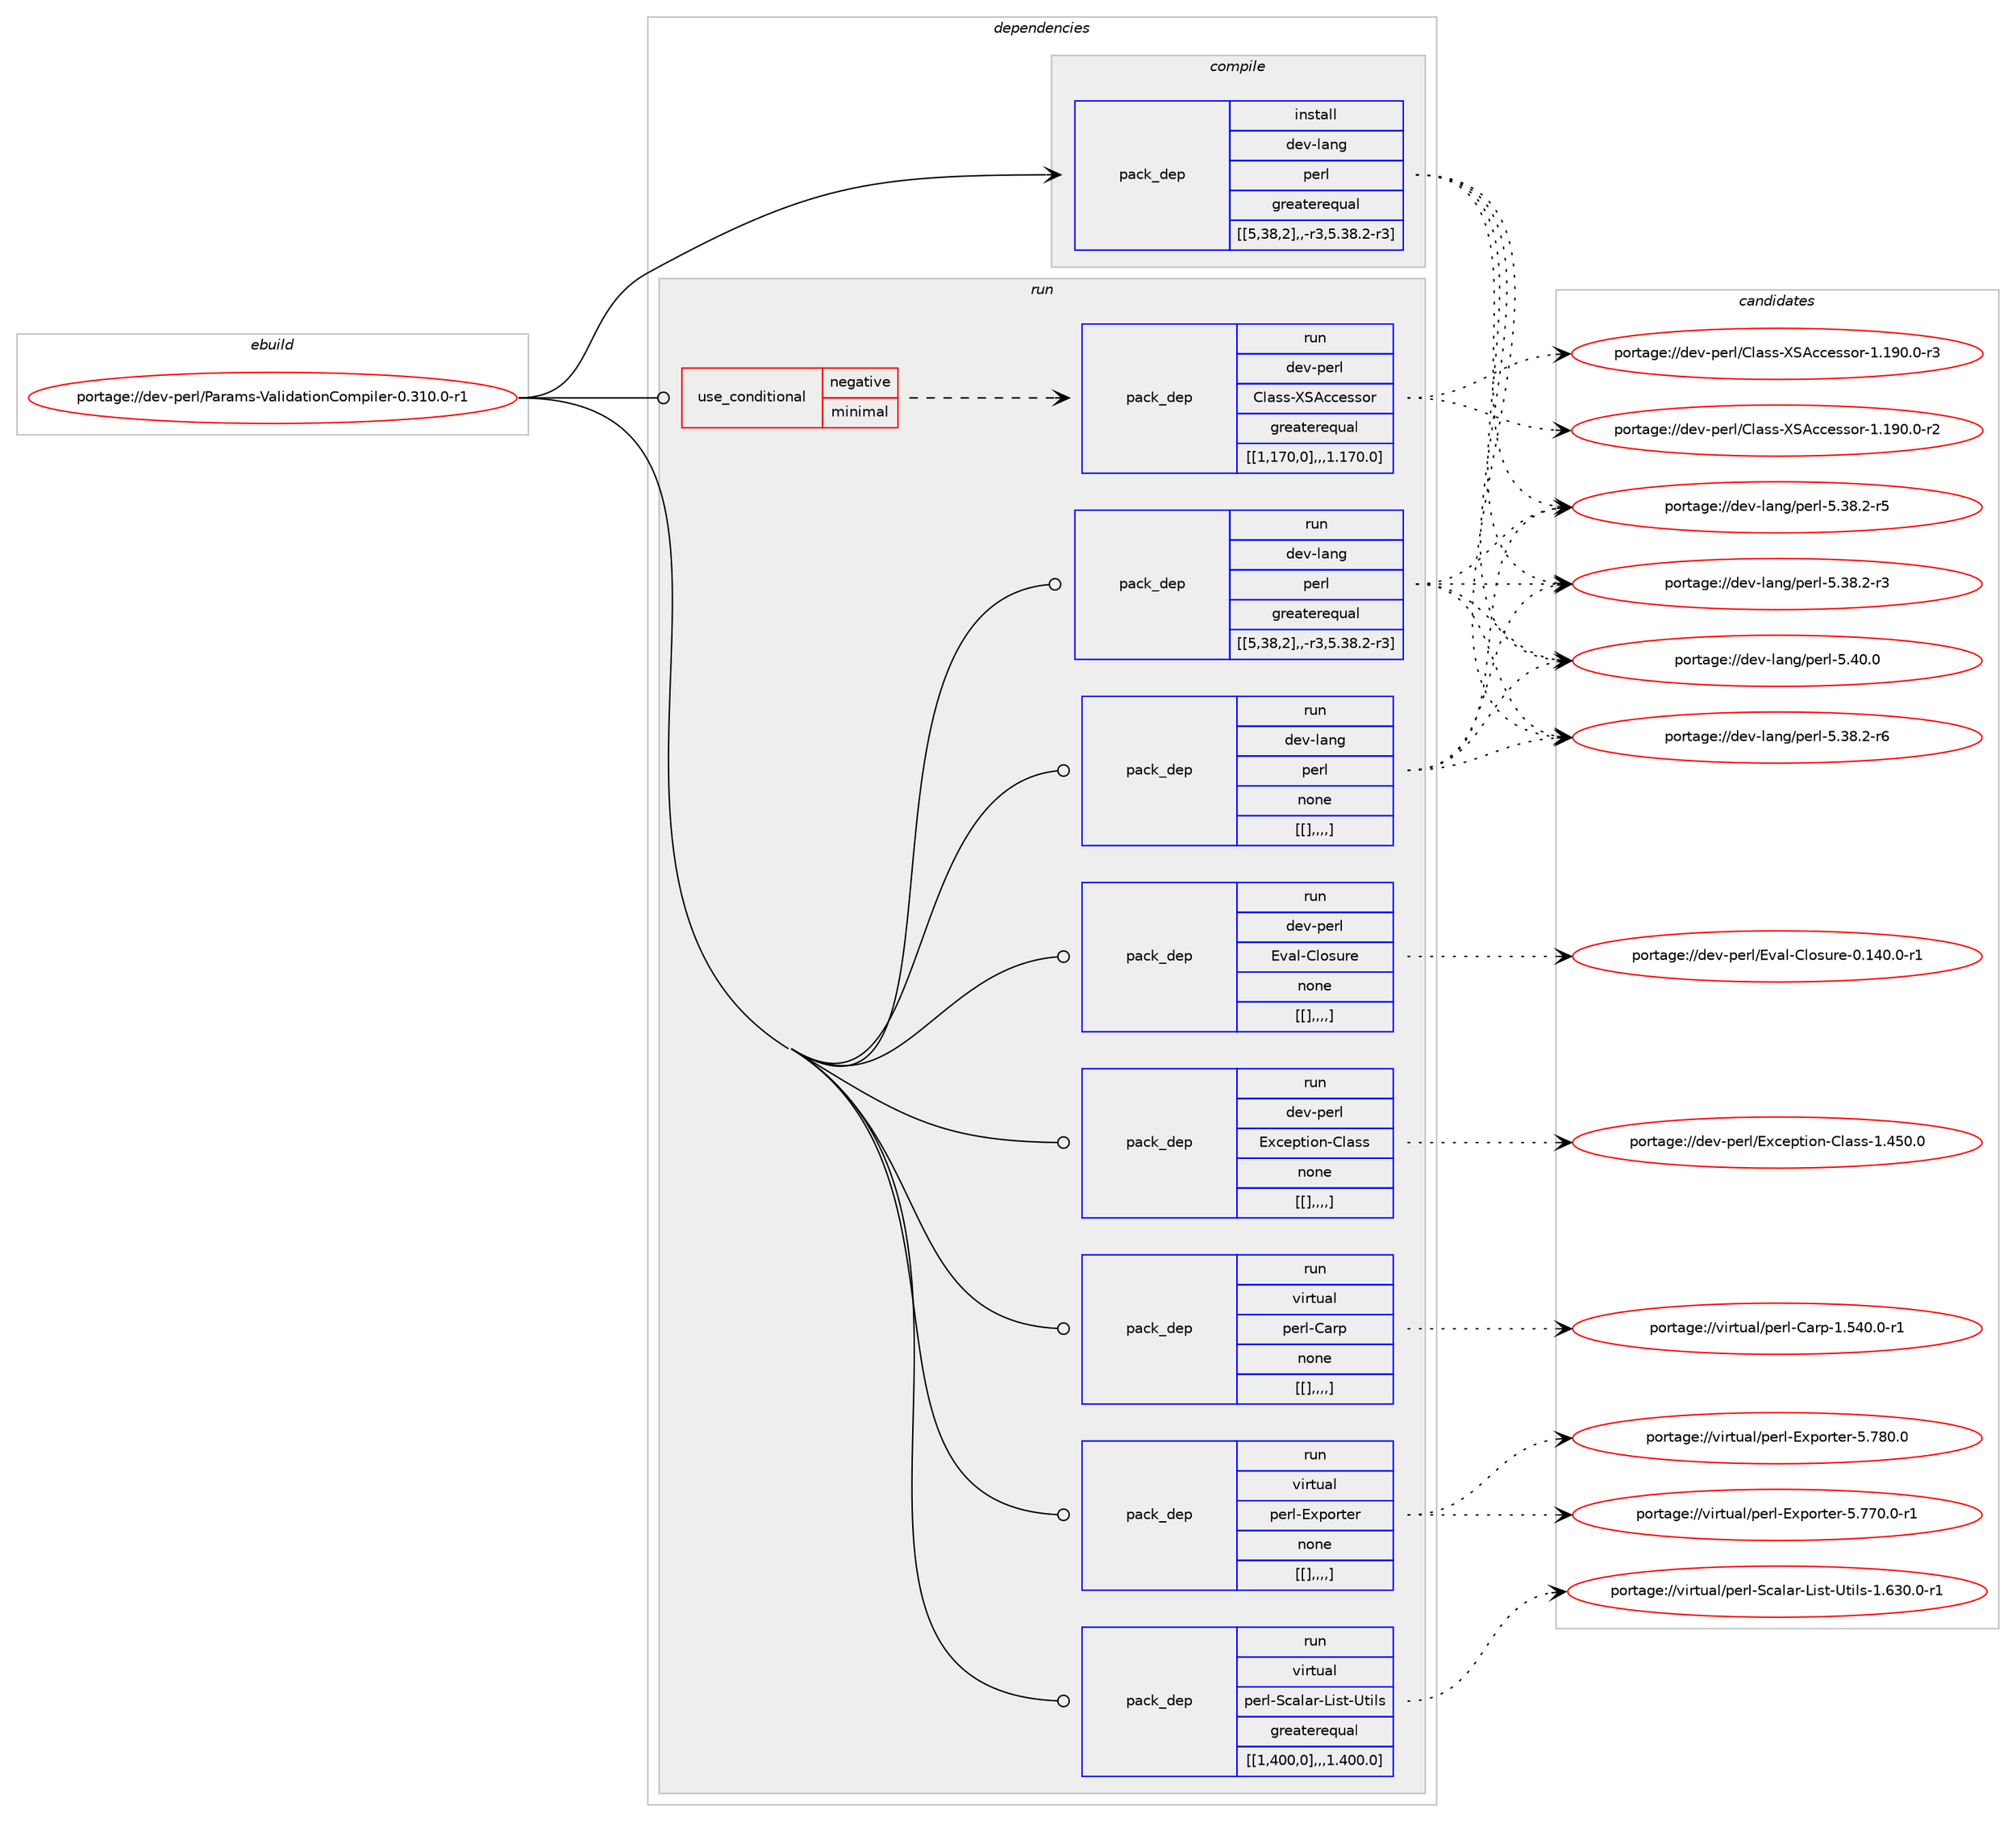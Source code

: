 digraph prolog {

# *************
# Graph options
# *************

newrank=true;
concentrate=true;
compound=true;
graph [rankdir=LR,fontname=Helvetica,fontsize=10,ranksep=1.5];#, ranksep=2.5, nodesep=0.2];
edge  [arrowhead=vee];
node  [fontname=Helvetica,fontsize=10];

# **********
# The ebuild
# **********

subgraph cluster_leftcol {
color=gray;
label=<<i>ebuild</i>>;
id [label="portage://dev-perl/Params-ValidationCompiler-0.310.0-r1", color=red, width=4, href="../dev-perl/Params-ValidationCompiler-0.310.0-r1.svg"];
}

# ****************
# The dependencies
# ****************

subgraph cluster_midcol {
color=gray;
label=<<i>dependencies</i>>;
subgraph cluster_compile {
fillcolor="#eeeeee";
style=filled;
label=<<i>compile</i>>;
subgraph pack104562 {
dependency136329 [label=<<TABLE BORDER="0" CELLBORDER="1" CELLSPACING="0" CELLPADDING="4" WIDTH="220"><TR><TD ROWSPAN="6" CELLPADDING="30">pack_dep</TD></TR><TR><TD WIDTH="110">install</TD></TR><TR><TD>dev-lang</TD></TR><TR><TD>perl</TD></TR><TR><TD>greaterequal</TD></TR><TR><TD>[[5,38,2],,-r3,5.38.2-r3]</TD></TR></TABLE>>, shape=none, color=blue];
}
id:e -> dependency136329:w [weight=20,style="solid",arrowhead="vee"];
}
subgraph cluster_compileandrun {
fillcolor="#eeeeee";
style=filled;
label=<<i>compile and run</i>>;
}
subgraph cluster_run {
fillcolor="#eeeeee";
style=filled;
label=<<i>run</i>>;
subgraph cond30563 {
dependency136330 [label=<<TABLE BORDER="0" CELLBORDER="1" CELLSPACING="0" CELLPADDING="4"><TR><TD ROWSPAN="3" CELLPADDING="10">use_conditional</TD></TR><TR><TD>negative</TD></TR><TR><TD>minimal</TD></TR></TABLE>>, shape=none, color=red];
subgraph pack104563 {
dependency136331 [label=<<TABLE BORDER="0" CELLBORDER="1" CELLSPACING="0" CELLPADDING="4" WIDTH="220"><TR><TD ROWSPAN="6" CELLPADDING="30">pack_dep</TD></TR><TR><TD WIDTH="110">run</TD></TR><TR><TD>dev-perl</TD></TR><TR><TD>Class-XSAccessor</TD></TR><TR><TD>greaterequal</TD></TR><TR><TD>[[1,170,0],,,1.170.0]</TD></TR></TABLE>>, shape=none, color=blue];
}
dependency136330:e -> dependency136331:w [weight=20,style="dashed",arrowhead="vee"];
}
id:e -> dependency136330:w [weight=20,style="solid",arrowhead="odot"];
subgraph pack104564 {
dependency136332 [label=<<TABLE BORDER="0" CELLBORDER="1" CELLSPACING="0" CELLPADDING="4" WIDTH="220"><TR><TD ROWSPAN="6" CELLPADDING="30">pack_dep</TD></TR><TR><TD WIDTH="110">run</TD></TR><TR><TD>dev-lang</TD></TR><TR><TD>perl</TD></TR><TR><TD>greaterequal</TD></TR><TR><TD>[[5,38,2],,-r3,5.38.2-r3]</TD></TR></TABLE>>, shape=none, color=blue];
}
id:e -> dependency136332:w [weight=20,style="solid",arrowhead="odot"];
subgraph pack104565 {
dependency136333 [label=<<TABLE BORDER="0" CELLBORDER="1" CELLSPACING="0" CELLPADDING="4" WIDTH="220"><TR><TD ROWSPAN="6" CELLPADDING="30">pack_dep</TD></TR><TR><TD WIDTH="110">run</TD></TR><TR><TD>dev-lang</TD></TR><TR><TD>perl</TD></TR><TR><TD>none</TD></TR><TR><TD>[[],,,,]</TD></TR></TABLE>>, shape=none, color=blue];
}
id:e -> dependency136333:w [weight=20,style="solid",arrowhead="odot"];
subgraph pack104566 {
dependency136334 [label=<<TABLE BORDER="0" CELLBORDER="1" CELLSPACING="0" CELLPADDING="4" WIDTH="220"><TR><TD ROWSPAN="6" CELLPADDING="30">pack_dep</TD></TR><TR><TD WIDTH="110">run</TD></TR><TR><TD>dev-perl</TD></TR><TR><TD>Eval-Closure</TD></TR><TR><TD>none</TD></TR><TR><TD>[[],,,,]</TD></TR></TABLE>>, shape=none, color=blue];
}
id:e -> dependency136334:w [weight=20,style="solid",arrowhead="odot"];
subgraph pack104567 {
dependency136335 [label=<<TABLE BORDER="0" CELLBORDER="1" CELLSPACING="0" CELLPADDING="4" WIDTH="220"><TR><TD ROWSPAN="6" CELLPADDING="30">pack_dep</TD></TR><TR><TD WIDTH="110">run</TD></TR><TR><TD>dev-perl</TD></TR><TR><TD>Exception-Class</TD></TR><TR><TD>none</TD></TR><TR><TD>[[],,,,]</TD></TR></TABLE>>, shape=none, color=blue];
}
id:e -> dependency136335:w [weight=20,style="solid",arrowhead="odot"];
subgraph pack104568 {
dependency136336 [label=<<TABLE BORDER="0" CELLBORDER="1" CELLSPACING="0" CELLPADDING="4" WIDTH="220"><TR><TD ROWSPAN="6" CELLPADDING="30">pack_dep</TD></TR><TR><TD WIDTH="110">run</TD></TR><TR><TD>virtual</TD></TR><TR><TD>perl-Carp</TD></TR><TR><TD>none</TD></TR><TR><TD>[[],,,,]</TD></TR></TABLE>>, shape=none, color=blue];
}
id:e -> dependency136336:w [weight=20,style="solid",arrowhead="odot"];
subgraph pack104569 {
dependency136337 [label=<<TABLE BORDER="0" CELLBORDER="1" CELLSPACING="0" CELLPADDING="4" WIDTH="220"><TR><TD ROWSPAN="6" CELLPADDING="30">pack_dep</TD></TR><TR><TD WIDTH="110">run</TD></TR><TR><TD>virtual</TD></TR><TR><TD>perl-Exporter</TD></TR><TR><TD>none</TD></TR><TR><TD>[[],,,,]</TD></TR></TABLE>>, shape=none, color=blue];
}
id:e -> dependency136337:w [weight=20,style="solid",arrowhead="odot"];
subgraph pack104570 {
dependency136338 [label=<<TABLE BORDER="0" CELLBORDER="1" CELLSPACING="0" CELLPADDING="4" WIDTH="220"><TR><TD ROWSPAN="6" CELLPADDING="30">pack_dep</TD></TR><TR><TD WIDTH="110">run</TD></TR><TR><TD>virtual</TD></TR><TR><TD>perl-Scalar-List-Utils</TD></TR><TR><TD>greaterequal</TD></TR><TR><TD>[[1,400,0],,,1.400.0]</TD></TR></TABLE>>, shape=none, color=blue];
}
id:e -> dependency136338:w [weight=20,style="solid",arrowhead="odot"];
}
}

# **************
# The candidates
# **************

subgraph cluster_choices {
rank=same;
color=gray;
label=<<i>candidates</i>>;

subgraph choice104562 {
color=black;
nodesep=1;
choice10010111845108971101034711210111410845534652484648 [label="portage://dev-lang/perl-5.40.0", color=red, width=4,href="../dev-lang/perl-5.40.0.svg"];
choice100101118451089711010347112101114108455346515646504511454 [label="portage://dev-lang/perl-5.38.2-r6", color=red, width=4,href="../dev-lang/perl-5.38.2-r6.svg"];
choice100101118451089711010347112101114108455346515646504511453 [label="portage://dev-lang/perl-5.38.2-r5", color=red, width=4,href="../dev-lang/perl-5.38.2-r5.svg"];
choice100101118451089711010347112101114108455346515646504511451 [label="portage://dev-lang/perl-5.38.2-r3", color=red, width=4,href="../dev-lang/perl-5.38.2-r3.svg"];
dependency136329:e -> choice10010111845108971101034711210111410845534652484648:w [style=dotted,weight="100"];
dependency136329:e -> choice100101118451089711010347112101114108455346515646504511454:w [style=dotted,weight="100"];
dependency136329:e -> choice100101118451089711010347112101114108455346515646504511453:w [style=dotted,weight="100"];
dependency136329:e -> choice100101118451089711010347112101114108455346515646504511451:w [style=dotted,weight="100"];
}
subgraph choice104563 {
color=black;
nodesep=1;
choice1001011184511210111410847671089711511545888365999910111511511111445494649574846484511451 [label="portage://dev-perl/Class-XSAccessor-1.190.0-r3", color=red, width=4,href="../dev-perl/Class-XSAccessor-1.190.0-r3.svg"];
choice1001011184511210111410847671089711511545888365999910111511511111445494649574846484511450 [label="portage://dev-perl/Class-XSAccessor-1.190.0-r2", color=red, width=4,href="../dev-perl/Class-XSAccessor-1.190.0-r2.svg"];
dependency136331:e -> choice1001011184511210111410847671089711511545888365999910111511511111445494649574846484511451:w [style=dotted,weight="100"];
dependency136331:e -> choice1001011184511210111410847671089711511545888365999910111511511111445494649574846484511450:w [style=dotted,weight="100"];
}
subgraph choice104564 {
color=black;
nodesep=1;
choice10010111845108971101034711210111410845534652484648 [label="portage://dev-lang/perl-5.40.0", color=red, width=4,href="../dev-lang/perl-5.40.0.svg"];
choice100101118451089711010347112101114108455346515646504511454 [label="portage://dev-lang/perl-5.38.2-r6", color=red, width=4,href="../dev-lang/perl-5.38.2-r6.svg"];
choice100101118451089711010347112101114108455346515646504511453 [label="portage://dev-lang/perl-5.38.2-r5", color=red, width=4,href="../dev-lang/perl-5.38.2-r5.svg"];
choice100101118451089711010347112101114108455346515646504511451 [label="portage://dev-lang/perl-5.38.2-r3", color=red, width=4,href="../dev-lang/perl-5.38.2-r3.svg"];
dependency136332:e -> choice10010111845108971101034711210111410845534652484648:w [style=dotted,weight="100"];
dependency136332:e -> choice100101118451089711010347112101114108455346515646504511454:w [style=dotted,weight="100"];
dependency136332:e -> choice100101118451089711010347112101114108455346515646504511453:w [style=dotted,weight="100"];
dependency136332:e -> choice100101118451089711010347112101114108455346515646504511451:w [style=dotted,weight="100"];
}
subgraph choice104565 {
color=black;
nodesep=1;
choice10010111845108971101034711210111410845534652484648 [label="portage://dev-lang/perl-5.40.0", color=red, width=4,href="../dev-lang/perl-5.40.0.svg"];
choice100101118451089711010347112101114108455346515646504511454 [label="portage://dev-lang/perl-5.38.2-r6", color=red, width=4,href="../dev-lang/perl-5.38.2-r6.svg"];
choice100101118451089711010347112101114108455346515646504511453 [label="portage://dev-lang/perl-5.38.2-r5", color=red, width=4,href="../dev-lang/perl-5.38.2-r5.svg"];
choice100101118451089711010347112101114108455346515646504511451 [label="portage://dev-lang/perl-5.38.2-r3", color=red, width=4,href="../dev-lang/perl-5.38.2-r3.svg"];
dependency136333:e -> choice10010111845108971101034711210111410845534652484648:w [style=dotted,weight="100"];
dependency136333:e -> choice100101118451089711010347112101114108455346515646504511454:w [style=dotted,weight="100"];
dependency136333:e -> choice100101118451089711010347112101114108455346515646504511453:w [style=dotted,weight="100"];
dependency136333:e -> choice100101118451089711010347112101114108455346515646504511451:w [style=dotted,weight="100"];
}
subgraph choice104566 {
color=black;
nodesep=1;
choice10010111845112101114108476911897108456710811111511711410145484649524846484511449 [label="portage://dev-perl/Eval-Closure-0.140.0-r1", color=red, width=4,href="../dev-perl/Eval-Closure-0.140.0-r1.svg"];
dependency136334:e -> choice10010111845112101114108476911897108456710811111511711410145484649524846484511449:w [style=dotted,weight="100"];
}
subgraph choice104567 {
color=black;
nodesep=1;
choice100101118451121011141084769120991011121161051111104567108971151154549465253484648 [label="portage://dev-perl/Exception-Class-1.450.0", color=red, width=4,href="../dev-perl/Exception-Class-1.450.0.svg"];
dependency136335:e -> choice100101118451121011141084769120991011121161051111104567108971151154549465253484648:w [style=dotted,weight="100"];
}
subgraph choice104568 {
color=black;
nodesep=1;
choice118105114116117971084711210111410845679711411245494653524846484511449 [label="portage://virtual/perl-Carp-1.540.0-r1", color=red, width=4,href="../virtual/perl-Carp-1.540.0-r1.svg"];
dependency136336:e -> choice118105114116117971084711210111410845679711411245494653524846484511449:w [style=dotted,weight="100"];
}
subgraph choice104569 {
color=black;
nodesep=1;
choice118105114116117971084711210111410845691201121111141161011144553465556484648 [label="portage://virtual/perl-Exporter-5.780.0", color=red, width=4,href="../virtual/perl-Exporter-5.780.0.svg"];
choice1181051141161179710847112101114108456912011211111411610111445534655554846484511449 [label="portage://virtual/perl-Exporter-5.770.0-r1", color=red, width=4,href="../virtual/perl-Exporter-5.770.0-r1.svg"];
dependency136337:e -> choice118105114116117971084711210111410845691201121111141161011144553465556484648:w [style=dotted,weight="100"];
dependency136337:e -> choice1181051141161179710847112101114108456912011211111411610111445534655554846484511449:w [style=dotted,weight="100"];
}
subgraph choice104570 {
color=black;
nodesep=1;
choice118105114116117971084711210111410845839997108971144576105115116458511610510811545494654514846484511449 [label="portage://virtual/perl-Scalar-List-Utils-1.630.0-r1", color=red, width=4,href="../virtual/perl-Scalar-List-Utils-1.630.0-r1.svg"];
dependency136338:e -> choice118105114116117971084711210111410845839997108971144576105115116458511610510811545494654514846484511449:w [style=dotted,weight="100"];
}
}

}
